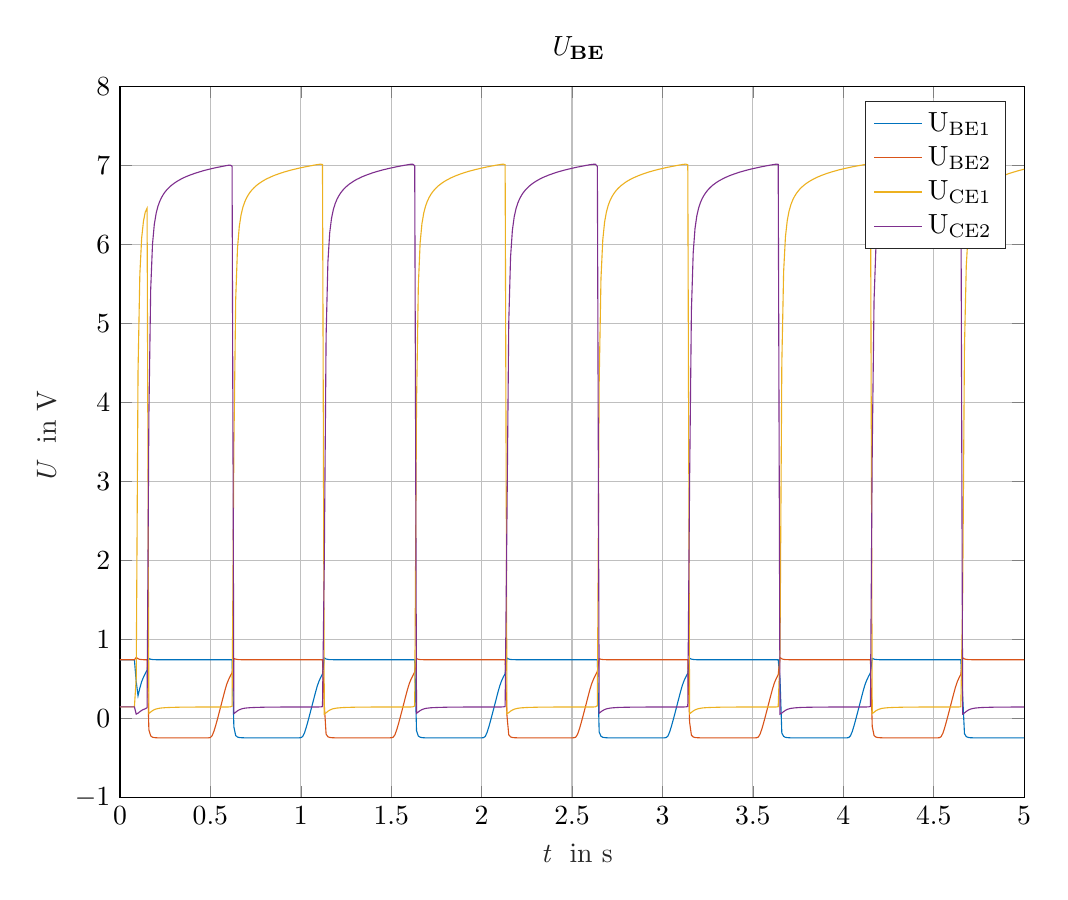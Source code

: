 % This file was created by matlab2tikz.
%
\definecolor{mycolor1}{rgb}{0.0,0.447,0.741}%
\definecolor{mycolor2}{rgb}{0.85,0.325,0.098}%
\definecolor{mycolor3}{rgb}{0.929,0.694,0.125}%
\definecolor{mycolor4}{rgb}{0.494,0.184,0.556}%
%
\begin{tikzpicture}

\begin{axis}[%
width=4.521in,
height=3.555in,
at={(0.758in,0.481in)},
scale only axis,
xmin=0,
xmax=5,
xlabel style={font=\color{white!15!black}},
xlabel={$\text{\it{} t \rm{} in s}$},
ymin=-1,
ymax=8,
ylabel style={font=\color{white!15!black}},
ylabel={$\text{\it{} U \rm{} in V}$},
axis background/.style={fill=white},
title style={font=\bfseries},
title={$\text{\it{} U}_{\text{BE}}$},
xmajorgrids,
ymajorgrids,
legend style={legend cell align=left, align=left, draw=white!15!black}
]
\addplot [color=mycolor1]
  table[row sep=crcr]{%
0	0.741\\
0.01	0.741\\
0.02	0.741\\
0.03	0.741\\
0.04	0.741\\
0.05	0.741\\
0.06	0.741\\
0.07	0.741\\
0.08	0.741\\
0.09	0.465\\
0.1	0.285\\
0.11	0.383\\
0.12	0.464\\
0.13	0.52\\
0.14	0.566\\
0.15	0.61\\
0.16	0.757\\
0.17	0.748\\
0.18	0.744\\
0.19	0.743\\
0.2	0.742\\
0.21	0.742\\
0.22	0.742\\
0.23	0.742\\
0.24	0.742\\
0.25	0.742\\
0.26	0.742\\
0.27	0.742\\
0.28	0.741\\
0.29	0.741\\
0.3	0.741\\
0.31	0.741\\
0.32	0.741\\
0.33	0.741\\
0.34	0.741\\
0.35	0.741\\
0.36	0.741\\
0.37	0.741\\
0.38	0.741\\
0.39	0.741\\
0.4	0.741\\
0.41	0.741\\
0.42	0.741\\
0.43	0.741\\
0.44	0.741\\
0.45	0.741\\
0.46	0.741\\
0.47	0.741\\
0.48	0.741\\
0.49	0.741\\
0.5	0.741\\
0.51	0.741\\
0.52	0.741\\
0.53	0.741\\
0.54	0.741\\
0.55	0.741\\
0.56	0.741\\
0.57	0.741\\
0.58	0.741\\
0.59	0.741\\
0.6	0.741\\
0.61	0.741\\
0.62	0.741\\
0.63	-0.109\\
0.64	-0.218\\
0.65	-0.237\\
0.66	-0.243\\
0.67	-0.245\\
0.68	-0.246\\
0.69	-0.247\\
0.7	-0.247\\
0.71	-0.247\\
0.72	-0.248\\
0.73	-0.248\\
0.74	-0.248\\
0.75	-0.248\\
0.76	-0.248\\
0.77	-0.248\\
0.78	-0.248\\
0.79	-0.248\\
0.8	-0.248\\
0.81	-0.248\\
0.82	-0.248\\
0.83	-0.248\\
0.84	-0.248\\
0.85	-0.248\\
0.86	-0.248\\
0.87	-0.248\\
0.88	-0.248\\
0.89	-0.248\\
0.9	-0.248\\
0.91	-0.248\\
0.92	-0.248\\
0.93	-0.248\\
0.94	-0.248\\
0.95	-0.248\\
0.96	-0.248\\
0.97	-0.247\\
0.98	-0.247\\
0.99	-0.247\\
1	-0.245\\
1.01	-0.232\\
1.02	-0.187\\
1.03	-0.116\\
1.04	-0.034\\
1.05	0.052\\
1.06	0.14\\
1.07	0.229\\
1.08	0.317\\
1.09	0.4\\
1.1	0.467\\
1.11	0.517\\
1.12	0.561\\
1.13	0.765\\
1.14	0.751\\
1.15	0.746\\
1.16	0.743\\
1.17	0.743\\
1.18	0.742\\
1.19	0.742\\
1.2	0.742\\
1.21	0.742\\
1.22	0.742\\
1.23	0.742\\
1.24	0.742\\
1.25	0.742\\
1.26	0.741\\
1.27	0.741\\
1.28	0.741\\
1.29	0.741\\
1.3	0.741\\
1.31	0.741\\
1.32	0.741\\
1.33	0.741\\
1.34	0.741\\
1.35	0.741\\
1.36	0.741\\
1.37	0.741\\
1.38	0.741\\
1.39	0.741\\
1.4	0.741\\
1.41	0.741\\
1.42	0.741\\
1.43	0.741\\
1.44	0.741\\
1.45	0.741\\
1.46	0.741\\
1.47	0.741\\
1.48	0.741\\
1.49	0.741\\
1.5	0.741\\
1.51	0.741\\
1.52	0.741\\
1.53	0.741\\
1.54	0.741\\
1.55	0.741\\
1.56	0.741\\
1.57	0.741\\
1.58	0.741\\
1.59	0.741\\
1.6	0.741\\
1.61	0.741\\
1.62	0.741\\
1.63	0.741\\
1.64	-0.156\\
1.65	-0.224\\
1.66	-0.239\\
1.67	-0.244\\
1.68	-0.246\\
1.69	-0.247\\
1.7	-0.247\\
1.71	-0.247\\
1.72	-0.248\\
1.73	-0.248\\
1.74	-0.248\\
1.75	-0.248\\
1.76	-0.248\\
1.77	-0.248\\
1.78	-0.248\\
1.79	-0.248\\
1.8	-0.248\\
1.81	-0.248\\
1.82	-0.248\\
1.83	-0.248\\
1.84	-0.248\\
1.85	-0.248\\
1.86	-0.248\\
1.87	-0.248\\
1.88	-0.248\\
1.89	-0.248\\
1.9	-0.248\\
1.91	-0.248\\
1.92	-0.248\\
1.93	-0.248\\
1.94	-0.248\\
1.95	-0.248\\
1.96	-0.248\\
1.97	-0.248\\
1.98	-0.247\\
1.99	-0.247\\
2	-0.247\\
2.01	-0.245\\
2.02	-0.229\\
2.03	-0.179\\
2.04	-0.107\\
2.05	-0.024\\
2.06	0.062\\
2.07	0.15\\
2.08	0.239\\
2.09	0.328\\
2.1	0.409\\
2.11	0.473\\
2.12	0.523\\
2.13	0.566\\
2.14	0.763\\
2.15	0.75\\
2.16	0.745\\
2.17	0.743\\
2.18	0.743\\
2.19	0.742\\
2.2	0.742\\
2.21	0.742\\
2.22	0.742\\
2.23	0.742\\
2.24	0.742\\
2.25	0.742\\
2.26	0.742\\
2.27	0.741\\
2.28	0.741\\
2.29	0.741\\
2.3	0.741\\
2.31	0.741\\
2.32	0.741\\
2.33	0.741\\
2.34	0.741\\
2.35	0.741\\
2.36	0.741\\
2.37	0.741\\
2.38	0.741\\
2.39	0.741\\
2.4	0.741\\
2.41	0.741\\
2.42	0.741\\
2.43	0.741\\
2.44	0.741\\
2.45	0.741\\
2.46	0.741\\
2.47	0.741\\
2.48	0.741\\
2.49	0.741\\
2.5	0.741\\
2.51	0.741\\
2.52	0.741\\
2.53	0.741\\
2.54	0.741\\
2.55	0.741\\
2.56	0.741\\
2.57	0.741\\
2.58	0.741\\
2.59	0.741\\
2.6	0.741\\
2.61	0.741\\
2.62	0.741\\
2.63	0.741\\
2.64	0.741\\
2.65	-0.173\\
2.66	-0.227\\
2.67	-0.24\\
2.68	-0.244\\
2.69	-0.246\\
2.7	-0.247\\
2.71	-0.247\\
2.72	-0.247\\
2.73	-0.248\\
2.74	-0.248\\
2.75	-0.248\\
2.76	-0.248\\
2.77	-0.248\\
2.78	-0.248\\
2.79	-0.248\\
2.8	-0.248\\
2.81	-0.248\\
2.82	-0.248\\
2.83	-0.248\\
2.84	-0.248\\
2.85	-0.248\\
2.86	-0.248\\
2.87	-0.248\\
2.88	-0.248\\
2.89	-0.248\\
2.9	-0.248\\
2.91	-0.248\\
2.92	-0.248\\
2.93	-0.248\\
2.94	-0.248\\
2.95	-0.248\\
2.96	-0.248\\
2.97	-0.248\\
2.98	-0.248\\
2.99	-0.247\\
3	-0.247\\
3.01	-0.247\\
3.02	-0.244\\
3.03	-0.225\\
3.04	-0.171\\
3.05	-0.097\\
3.06	-0.014\\
3.07	0.072\\
3.08	0.161\\
3.09	0.25\\
3.1	0.338\\
3.11	0.418\\
3.12	0.48\\
3.13	0.528\\
3.14	0.571\\
3.15	0.761\\
3.16	0.749\\
3.17	0.745\\
3.18	0.743\\
3.19	0.742\\
3.2	0.742\\
3.21	0.742\\
3.22	0.742\\
3.23	0.742\\
3.24	0.742\\
3.25	0.742\\
3.26	0.742\\
3.27	0.742\\
3.28	0.741\\
3.29	0.741\\
3.3	0.741\\
3.31	0.741\\
3.32	0.741\\
3.33	0.741\\
3.34	0.741\\
3.35	0.741\\
3.36	0.741\\
3.37	0.741\\
3.38	0.741\\
3.39	0.741\\
3.4	0.741\\
3.41	0.741\\
3.42	0.741\\
3.43	0.741\\
3.44	0.741\\
3.45	0.741\\
3.46	0.741\\
3.47	0.741\\
3.48	0.741\\
3.49	0.741\\
3.5	0.741\\
3.51	0.741\\
3.52	0.741\\
3.53	0.741\\
3.54	0.741\\
3.55	0.741\\
3.56	0.741\\
3.57	0.741\\
3.58	0.741\\
3.59	0.741\\
3.6	0.741\\
3.61	0.741\\
3.62	0.741\\
3.63	0.741\\
3.64	0.741\\
3.65	0.501\\
3.66	-0.186\\
3.67	-0.229\\
3.68	-0.241\\
3.69	-0.244\\
3.7	-0.246\\
3.71	-0.247\\
3.72	-0.247\\
3.73	-0.247\\
3.74	-0.248\\
3.75	-0.248\\
3.76	-0.248\\
3.77	-0.248\\
3.78	-0.248\\
3.79	-0.248\\
3.8	-0.248\\
3.81	-0.248\\
3.82	-0.248\\
3.83	-0.248\\
3.84	-0.248\\
3.85	-0.248\\
3.86	-0.248\\
3.87	-0.248\\
3.88	-0.248\\
3.89	-0.248\\
3.9	-0.248\\
3.91	-0.248\\
3.92	-0.248\\
3.93	-0.248\\
3.94	-0.248\\
3.95	-0.248\\
3.96	-0.248\\
3.97	-0.248\\
3.98	-0.248\\
3.99	-0.247\\
4	-0.247\\
4.01	-0.247\\
4.02	-0.247\\
4.03	-0.243\\
4.04	-0.22\\
4.05	-0.164\\
4.06	-0.088\\
4.07	-0.004\\
4.08	0.083\\
4.09	0.171\\
4.1	0.26\\
4.11	0.348\\
4.12	0.426\\
4.13	0.486\\
4.14	0.533\\
4.15	0.577\\
4.16	0.759\\
4.17	0.749\\
4.18	0.745\\
4.19	0.743\\
4.2	0.742\\
4.21	0.742\\
4.22	0.742\\
4.23	0.742\\
4.24	0.742\\
4.25	0.742\\
4.26	0.742\\
4.27	0.742\\
4.28	0.742\\
4.29	0.741\\
4.3	0.741\\
4.31	0.741\\
4.32	0.741\\
4.33	0.741\\
4.34	0.741\\
4.35	0.741\\
4.36	0.741\\
4.37	0.741\\
4.38	0.741\\
4.39	0.741\\
4.4	0.741\\
4.41	0.741\\
4.42	0.741\\
4.43	0.741\\
4.44	0.741\\
4.45	0.741\\
4.46	0.741\\
4.47	0.741\\
4.48	0.741\\
4.49	0.741\\
4.5	0.741\\
4.51	0.741\\
4.52	0.741\\
4.53	0.741\\
4.54	0.741\\
4.55	0.741\\
4.56	0.741\\
4.57	0.741\\
4.58	0.741\\
4.59	0.741\\
4.6	0.741\\
4.61	0.741\\
4.62	0.741\\
4.63	0.741\\
4.64	0.741\\
4.65	0.741\\
4.66	0.285\\
4.67	-0.195\\
4.68	-0.232\\
4.69	-0.241\\
4.7	-0.245\\
4.71	-0.246\\
4.72	-0.247\\
4.73	-0.247\\
4.74	-0.247\\
4.75	-0.248\\
4.76	-0.248\\
4.77	-0.248\\
4.78	-0.248\\
4.79	-0.248\\
4.8	-0.248\\
4.81	-0.248\\
4.82	-0.248\\
4.83	-0.248\\
4.84	-0.248\\
4.85	-0.248\\
4.86	-0.248\\
4.87	-0.248\\
4.88	-0.248\\
4.89	-0.248\\
4.9	-0.248\\
4.91	-0.248\\
4.92	-0.248\\
4.93	-0.248\\
4.94	-0.248\\
4.95	-0.248\\
4.96	-0.248\\
4.97	-0.248\\
4.98	-0.248\\
4.99	-0.248\\
5	-0.248\\
};
\addlegendentry{$\text{U}_{\text{BE1}}$}

\addplot [color=mycolor2]
  table[row sep=crcr]{%
0	0.741\\
0.01	0.741\\
0.02	0.741\\
0.03	0.741\\
0.04	0.741\\
0.05	0.741\\
0.06	0.741\\
0.07	0.741\\
0.08	0.741\\
0.09	0.771\\
0.1	0.754\\
0.11	0.746\\
0.12	0.744\\
0.13	0.742\\
0.14	0.742\\
0.15	0.741\\
0.16	-0.146\\
0.17	-0.222\\
0.18	-0.239\\
0.19	-0.244\\
0.2	-0.246\\
0.21	-0.247\\
0.22	-0.247\\
0.23	-0.247\\
0.24	-0.247\\
0.25	-0.248\\
0.26	-0.248\\
0.27	-0.248\\
0.28	-0.248\\
0.29	-0.248\\
0.3	-0.248\\
0.31	-0.248\\
0.32	-0.248\\
0.33	-0.248\\
0.34	-0.248\\
0.35	-0.248\\
0.36	-0.248\\
0.37	-0.248\\
0.38	-0.248\\
0.39	-0.248\\
0.4	-0.248\\
0.41	-0.248\\
0.42	-0.248\\
0.43	-0.248\\
0.44	-0.248\\
0.45	-0.248\\
0.46	-0.247\\
0.47	-0.247\\
0.48	-0.247\\
0.49	-0.247\\
0.5	-0.243\\
0.51	-0.219\\
0.52	-0.162\\
0.53	-0.086\\
0.54	-0.003\\
0.55	0.085\\
0.56	0.173\\
0.57	0.262\\
0.58	0.349\\
0.59	0.428\\
0.6	0.487\\
0.61	0.534\\
0.62	0.578\\
0.63	0.759\\
0.64	0.749\\
0.65	0.745\\
0.66	0.743\\
0.67	0.742\\
0.68	0.742\\
0.69	0.742\\
0.7	0.742\\
0.71	0.742\\
0.72	0.742\\
0.73	0.742\\
0.74	0.742\\
0.75	0.741\\
0.76	0.741\\
0.77	0.741\\
0.78	0.741\\
0.79	0.741\\
0.8	0.741\\
0.81	0.741\\
0.82	0.741\\
0.83	0.741\\
0.84	0.741\\
0.85	0.741\\
0.86	0.741\\
0.87	0.741\\
0.88	0.741\\
0.89	0.741\\
0.9	0.741\\
0.91	0.741\\
0.92	0.741\\
0.93	0.741\\
0.94	0.741\\
0.95	0.741\\
0.96	0.741\\
0.97	0.741\\
0.98	0.741\\
0.99	0.741\\
1	0.741\\
1.01	0.741\\
1.02	0.741\\
1.03	0.741\\
1.04	0.741\\
1.05	0.741\\
1.06	0.741\\
1.07	0.741\\
1.08	0.741\\
1.09	0.741\\
1.1	0.741\\
1.11	0.741\\
1.12	0.741\\
1.13	0.17\\
1.14	-0.201\\
1.15	-0.233\\
1.16	-0.242\\
1.17	-0.245\\
1.18	-0.246\\
1.19	-0.247\\
1.2	-0.247\\
1.21	-0.247\\
1.22	-0.248\\
1.23	-0.248\\
1.24	-0.248\\
1.25	-0.248\\
1.26	-0.248\\
1.27	-0.248\\
1.28	-0.248\\
1.29	-0.248\\
1.3	-0.248\\
1.31	-0.248\\
1.32	-0.248\\
1.33	-0.248\\
1.34	-0.248\\
1.35	-0.248\\
1.36	-0.248\\
1.37	-0.248\\
1.38	-0.248\\
1.39	-0.248\\
1.4	-0.248\\
1.41	-0.248\\
1.42	-0.248\\
1.43	-0.248\\
1.44	-0.248\\
1.45	-0.248\\
1.46	-0.248\\
1.47	-0.248\\
1.48	-0.247\\
1.49	-0.247\\
1.5	-0.246\\
1.51	-0.241\\
1.52	-0.211\\
1.53	-0.149\\
1.54	-0.071\\
1.55	0.013\\
1.56	0.101\\
1.57	0.19\\
1.58	0.279\\
1.59	0.365\\
1.6	0.44\\
1.61	0.497\\
1.62	0.542\\
1.63	0.586\\
1.64	0.756\\
1.65	0.747\\
1.66	0.744\\
1.67	0.743\\
1.68	0.742\\
1.69	0.742\\
1.7	0.742\\
1.71	0.742\\
1.72	0.742\\
1.73	0.742\\
1.74	0.742\\
1.75	0.742\\
1.76	0.741\\
1.77	0.741\\
1.78	0.741\\
1.79	0.741\\
1.8	0.741\\
1.81	0.741\\
1.82	0.741\\
1.83	0.741\\
1.84	0.741\\
1.85	0.741\\
1.86	0.741\\
1.87	0.741\\
1.88	0.741\\
1.89	0.741\\
1.9	0.741\\
1.91	0.741\\
1.92	0.741\\
1.93	0.741\\
1.94	0.741\\
1.95	0.741\\
1.96	0.741\\
1.97	0.741\\
1.98	0.741\\
1.99	0.741\\
2	0.741\\
2.01	0.741\\
2.02	0.741\\
2.03	0.741\\
2.04	0.741\\
2.05	0.741\\
2.06	0.741\\
2.07	0.741\\
2.08	0.741\\
2.09	0.741\\
2.1	0.741\\
2.11	0.741\\
2.12	0.741\\
2.13	0.741\\
2.14	0.039\\
2.15	-0.208\\
2.16	-0.235\\
2.17	-0.242\\
2.18	-0.245\\
2.19	-0.246\\
2.2	-0.247\\
2.21	-0.247\\
2.22	-0.247\\
2.23	-0.248\\
2.24	-0.248\\
2.25	-0.248\\
2.26	-0.248\\
2.27	-0.248\\
2.28	-0.248\\
2.29	-0.248\\
2.3	-0.248\\
2.31	-0.248\\
2.32	-0.248\\
2.33	-0.248\\
2.34	-0.248\\
2.35	-0.248\\
2.36	-0.248\\
2.37	-0.248\\
2.38	-0.248\\
2.39	-0.248\\
2.4	-0.248\\
2.41	-0.248\\
2.42	-0.248\\
2.43	-0.248\\
2.44	-0.248\\
2.45	-0.248\\
2.46	-0.248\\
2.47	-0.248\\
2.48	-0.247\\
2.49	-0.247\\
2.5	-0.247\\
2.51	-0.246\\
2.52	-0.239\\
2.53	-0.205\\
2.54	-0.14\\
2.55	-0.061\\
2.56	0.024\\
2.57	0.111\\
2.58	0.2\\
2.59	0.289\\
2.6	0.375\\
2.61	0.447\\
2.62	0.502\\
2.63	0.547\\
2.64	0.593\\
2.65	0.755\\
2.66	0.747\\
2.67	0.744\\
2.68	0.743\\
2.69	0.742\\
2.7	0.742\\
2.71	0.742\\
2.72	0.742\\
2.73	0.742\\
2.74	0.742\\
2.75	0.742\\
2.76	0.742\\
2.77	0.741\\
2.78	0.741\\
2.79	0.741\\
2.8	0.741\\
2.81	0.741\\
2.82	0.741\\
2.83	0.741\\
2.84	0.741\\
2.85	0.741\\
2.86	0.741\\
2.87	0.741\\
2.88	0.741\\
2.89	0.741\\
2.9	0.741\\
2.91	0.741\\
2.92	0.741\\
2.93	0.741\\
2.94	0.741\\
2.95	0.741\\
2.96	0.741\\
2.97	0.741\\
2.98	0.741\\
2.99	0.741\\
3	0.741\\
3.01	0.741\\
3.02	0.741\\
3.03	0.741\\
3.04	0.741\\
3.05	0.741\\
3.06	0.741\\
3.07	0.741\\
3.08	0.741\\
3.09	0.741\\
3.1	0.741\\
3.11	0.741\\
3.12	0.741\\
3.13	0.741\\
3.14	0.741\\
3.15	-0.048\\
3.16	-0.213\\
3.17	-0.236\\
3.18	-0.243\\
3.19	-0.245\\
3.2	-0.246\\
3.21	-0.247\\
3.22	-0.247\\
3.23	-0.247\\
3.24	-0.248\\
3.25	-0.248\\
3.26	-0.248\\
3.27	-0.248\\
3.28	-0.248\\
3.29	-0.248\\
3.3	-0.248\\
3.31	-0.248\\
3.32	-0.248\\
3.33	-0.248\\
3.34	-0.248\\
3.35	-0.248\\
3.36	-0.248\\
3.37	-0.248\\
3.38	-0.248\\
3.39	-0.248\\
3.4	-0.248\\
3.41	-0.248\\
3.42	-0.248\\
3.43	-0.248\\
3.44	-0.248\\
3.45	-0.248\\
3.46	-0.248\\
3.47	-0.248\\
3.48	-0.248\\
3.49	-0.248\\
3.5	-0.247\\
3.51	-0.247\\
3.52	-0.246\\
3.53	-0.237\\
3.54	-0.199\\
3.55	-0.132\\
3.56	-0.052\\
3.57	0.034\\
3.58	0.122\\
3.59	0.211\\
3.6	0.299\\
3.61	0.384\\
3.62	0.455\\
3.63	0.508\\
3.64	0.552\\
3.65	0.77\\
3.66	0.753\\
3.67	0.746\\
3.68	0.744\\
3.69	0.743\\
3.7	0.742\\
3.71	0.742\\
3.72	0.742\\
3.73	0.742\\
3.74	0.742\\
3.75	0.742\\
3.76	0.742\\
3.77	0.742\\
3.78	0.741\\
3.79	0.741\\
3.8	0.741\\
3.81	0.741\\
3.82	0.741\\
3.83	0.741\\
3.84	0.741\\
3.85	0.741\\
3.86	0.741\\
3.87	0.741\\
3.88	0.741\\
3.89	0.741\\
3.9	0.741\\
3.91	0.741\\
3.92	0.741\\
3.93	0.741\\
3.94	0.741\\
3.95	0.741\\
3.96	0.741\\
3.97	0.741\\
3.98	0.741\\
3.99	0.741\\
4	0.741\\
4.01	0.741\\
4.02	0.741\\
4.03	0.741\\
4.04	0.741\\
4.05	0.741\\
4.06	0.741\\
4.07	0.741\\
4.08	0.741\\
4.09	0.741\\
4.1	0.741\\
4.11	0.741\\
4.12	0.741\\
4.13	0.741\\
4.14	0.741\\
4.15	0.741\\
4.16	-0.103\\
4.17	-0.218\\
4.18	-0.237\\
4.19	-0.243\\
4.2	-0.245\\
4.21	-0.246\\
4.22	-0.247\\
4.23	-0.247\\
4.24	-0.248\\
4.25	-0.248\\
4.26	-0.248\\
4.27	-0.248\\
4.28	-0.248\\
4.29	-0.248\\
4.3	-0.248\\
4.31	-0.248\\
4.32	-0.248\\
4.33	-0.248\\
4.34	-0.248\\
4.35	-0.248\\
4.36	-0.248\\
4.37	-0.248\\
4.38	-0.248\\
4.39	-0.248\\
4.4	-0.248\\
4.41	-0.248\\
4.42	-0.248\\
4.43	-0.248\\
4.44	-0.248\\
4.45	-0.248\\
4.46	-0.248\\
4.47	-0.248\\
4.48	-0.248\\
4.49	-0.248\\
4.5	-0.247\\
4.51	-0.247\\
4.52	-0.247\\
4.53	-0.246\\
4.54	-0.234\\
4.55	-0.192\\
4.56	-0.123\\
4.57	-0.042\\
4.58	0.044\\
4.59	0.132\\
4.6	0.221\\
4.61	0.309\\
4.62	0.393\\
4.63	0.462\\
4.64	0.513\\
4.65	0.557\\
4.66	0.767\\
4.67	0.752\\
4.68	0.746\\
4.69	0.744\\
4.7	0.743\\
4.71	0.742\\
4.72	0.742\\
4.73	0.742\\
4.74	0.742\\
4.75	0.742\\
4.76	0.742\\
4.77	0.742\\
4.78	0.742\\
4.79	0.741\\
4.8	0.741\\
4.81	0.741\\
4.82	0.741\\
4.83	0.741\\
4.84	0.741\\
4.85	0.741\\
4.86	0.741\\
4.87	0.741\\
4.88	0.741\\
4.89	0.741\\
4.9	0.741\\
4.91	0.741\\
4.92	0.741\\
4.93	0.741\\
4.94	0.741\\
4.95	0.741\\
4.96	0.741\\
4.97	0.741\\
4.98	0.741\\
4.99	0.741\\
5	0.741\\
};
\addlegendentry{$\text{U}_{\text{BE2}}$}

\addplot [color=mycolor3]
  table[row sep=crcr]{%
0	0.145\\
0.01	0.145\\
0.02	0.145\\
0.03	0.145\\
0.04	0.145\\
0.05	0.145\\
0.06	0.145\\
0.07	0.145\\
0.08	0.145\\
0.09	0.507\\
0.1	4.391\\
0.11	5.618\\
0.12	6.078\\
0.13	6.292\\
0.14	6.409\\
0.15	6.456\\
0.16	0.062\\
0.17	0.08\\
0.18	0.097\\
0.19	0.11\\
0.2	0.118\\
0.21	0.124\\
0.22	0.128\\
0.23	0.131\\
0.24	0.133\\
0.25	0.135\\
0.26	0.136\\
0.27	0.137\\
0.28	0.138\\
0.29	0.139\\
0.3	0.139\\
0.31	0.14\\
0.32	0.14\\
0.33	0.141\\
0.34	0.141\\
0.35	0.141\\
0.36	0.142\\
0.37	0.142\\
0.38	0.142\\
0.39	0.142\\
0.4	0.142\\
0.41	0.142\\
0.42	0.143\\
0.43	0.143\\
0.44	0.143\\
0.45	0.143\\
0.46	0.143\\
0.47	0.143\\
0.48	0.143\\
0.49	0.143\\
0.5	0.143\\
0.51	0.143\\
0.52	0.143\\
0.53	0.143\\
0.54	0.143\\
0.55	0.144\\
0.56	0.144\\
0.57	0.144\\
0.58	0.144\\
0.59	0.144\\
0.6	0.144\\
0.61	0.145\\
0.62	0.152\\
0.63	3.434\\
0.64	5.3\\
0.65	5.95\\
0.66	6.228\\
0.67	6.376\\
0.68	6.47\\
0.69	6.537\\
0.7	6.587\\
0.71	6.627\\
0.72	6.661\\
0.73	6.689\\
0.74	6.713\\
0.75	6.735\\
0.76	6.754\\
0.77	6.771\\
0.78	6.787\\
0.79	6.801\\
0.8	6.815\\
0.81	6.827\\
0.82	6.838\\
0.83	6.849\\
0.84	6.859\\
0.85	6.869\\
0.86	6.878\\
0.87	6.886\\
0.88	6.894\\
0.89	6.902\\
0.9	6.909\\
0.91	6.917\\
0.92	6.923\\
0.93	6.93\\
0.94	6.936\\
0.95	6.942\\
0.96	6.948\\
0.97	6.953\\
0.98	6.959\\
0.99	6.964\\
1	6.969\\
1.01	6.974\\
1.02	6.979\\
1.03	6.983\\
1.04	6.988\\
1.05	6.992\\
1.06	6.996\\
1.07	7.001\\
1.08	7.005\\
1.09	7.009\\
1.1	7.012\\
1.11	7.015\\
1.12	7.01\\
1.13	0.055\\
1.14	0.07\\
1.15	0.089\\
1.16	0.104\\
1.17	0.114\\
1.18	0.122\\
1.19	0.126\\
1.2	0.13\\
1.21	0.132\\
1.22	0.134\\
1.23	0.136\\
1.24	0.137\\
1.25	0.138\\
1.26	0.139\\
1.27	0.139\\
1.28	0.14\\
1.29	0.14\\
1.3	0.141\\
1.31	0.141\\
1.32	0.141\\
1.33	0.141\\
1.34	0.142\\
1.35	0.142\\
1.36	0.142\\
1.37	0.142\\
1.38	0.142\\
1.39	0.143\\
1.4	0.143\\
1.41	0.143\\
1.42	0.143\\
1.43	0.143\\
1.44	0.143\\
1.45	0.143\\
1.46	0.143\\
1.47	0.143\\
1.48	0.143\\
1.49	0.143\\
1.5	0.143\\
1.51	0.143\\
1.52	0.144\\
1.53	0.144\\
1.54	0.144\\
1.55	0.144\\
1.56	0.144\\
1.57	0.144\\
1.58	0.144\\
1.59	0.144\\
1.6	0.144\\
1.61	0.144\\
1.62	0.146\\
1.63	0.156\\
1.64	3.973\\
1.65	5.479\\
1.66	6.02\\
1.67	6.262\\
1.68	6.397\\
1.69	6.484\\
1.7	6.547\\
1.71	6.595\\
1.72	6.634\\
1.73	6.666\\
1.74	6.694\\
1.75	6.718\\
1.76	6.739\\
1.77	6.757\\
1.78	6.774\\
1.79	6.79\\
1.8	6.804\\
1.81	6.817\\
1.82	6.829\\
1.83	6.841\\
1.84	6.851\\
1.85	6.861\\
1.86	6.871\\
1.87	6.879\\
1.88	6.888\\
1.89	6.896\\
1.9	6.904\\
1.91	6.911\\
1.92	6.918\\
1.93	6.925\\
1.94	6.931\\
1.95	6.937\\
1.96	6.943\\
1.97	6.949\\
1.98	6.954\\
1.99	6.96\\
2	6.965\\
2.01	6.97\\
2.02	6.975\\
2.03	6.98\\
2.04	6.984\\
2.05	6.989\\
2.06	6.993\\
2.07	6.997\\
2.08	7.002\\
2.09	7.005\\
2.1	7.009\\
2.11	7.013\\
2.12	7.015\\
2.13	7.008\\
2.14	0.057\\
2.15	0.072\\
2.16	0.091\\
2.17	0.105\\
2.18	0.115\\
2.19	0.122\\
2.2	0.127\\
2.21	0.13\\
2.22	0.133\\
2.23	0.134\\
2.24	0.136\\
2.25	0.137\\
2.26	0.138\\
2.27	0.139\\
2.28	0.139\\
2.29	0.14\\
2.3	0.14\\
2.31	0.141\\
2.32	0.141\\
2.33	0.141\\
2.34	0.141\\
2.35	0.142\\
2.36	0.142\\
2.37	0.142\\
2.38	0.142\\
2.39	0.142\\
2.4	0.143\\
2.41	0.143\\
2.42	0.143\\
2.43	0.143\\
2.44	0.143\\
2.45	0.143\\
2.46	0.143\\
2.47	0.143\\
2.48	0.143\\
2.49	0.143\\
2.5	0.143\\
2.51	0.143\\
2.52	0.143\\
2.53	0.144\\
2.54	0.144\\
2.55	0.144\\
2.56	0.144\\
2.57	0.144\\
2.58	0.144\\
2.59	0.144\\
2.6	0.144\\
2.61	0.144\\
2.62	0.144\\
2.63	0.146\\
2.64	0.16\\
2.65	4.248\\
2.66	5.57\\
2.67	6.057\\
2.68	6.282\\
2.69	6.409\\
2.7	6.493\\
2.71	6.554\\
2.72	6.6\\
2.73	6.638\\
2.74	6.67\\
2.75	6.697\\
2.76	6.72\\
2.77	6.741\\
2.78	6.759\\
2.79	6.776\\
2.8	6.792\\
2.81	6.806\\
2.82	6.819\\
2.83	6.831\\
2.84	6.842\\
2.85	6.852\\
2.86	6.862\\
2.87	6.872\\
2.88	6.88\\
2.89	6.889\\
2.9	6.897\\
2.91	6.904\\
2.92	6.912\\
2.93	6.919\\
2.94	6.925\\
2.95	6.932\\
2.96	6.938\\
2.97	6.944\\
2.98	6.95\\
2.99	6.955\\
3	6.96\\
3.01	6.966\\
3.02	6.971\\
3.03	6.976\\
3.04	6.98\\
3.05	6.985\\
3.06	6.989\\
3.07	6.994\\
3.08	6.998\\
3.09	7.002\\
3.1	7.006\\
3.11	7.01\\
3.12	7.013\\
3.13	7.015\\
3.14	7.006\\
3.15	0.058\\
3.16	0.075\\
3.17	0.093\\
3.18	0.107\\
3.19	0.116\\
3.2	0.123\\
3.21	0.127\\
3.22	0.131\\
3.23	0.133\\
3.24	0.135\\
3.25	0.136\\
3.26	0.137\\
3.27	0.138\\
3.28	0.139\\
3.29	0.139\\
3.3	0.14\\
3.31	0.14\\
3.32	0.141\\
3.33	0.141\\
3.34	0.141\\
3.35	0.141\\
3.36	0.142\\
3.37	0.142\\
3.38	0.142\\
3.39	0.142\\
3.4	0.142\\
3.41	0.143\\
3.42	0.143\\
3.43	0.143\\
3.44	0.143\\
3.45	0.143\\
3.46	0.143\\
3.47	0.143\\
3.48	0.143\\
3.49	0.143\\
3.5	0.143\\
3.51	0.143\\
3.52	0.143\\
3.53	0.143\\
3.54	0.144\\
3.55	0.144\\
3.56	0.144\\
3.57	0.144\\
3.58	0.144\\
3.59	0.144\\
3.6	0.144\\
3.61	0.144\\
3.62	0.144\\
3.63	0.144\\
3.64	0.147\\
3.65	0.839\\
3.66	4.488\\
3.67	5.654\\
3.68	6.093\\
3.69	6.3\\
3.7	6.421\\
3.71	6.501\\
3.72	6.56\\
3.73	6.605\\
3.74	6.642\\
3.75	6.673\\
3.76	6.7\\
3.77	6.723\\
3.78	6.743\\
3.79	6.762\\
3.8	6.778\\
3.81	6.793\\
3.82	6.807\\
3.83	6.82\\
3.84	6.832\\
3.85	6.843\\
3.86	6.854\\
3.87	6.863\\
3.88	6.873\\
3.89	6.881\\
3.9	6.89\\
3.91	6.898\\
3.92	6.905\\
3.93	6.913\\
3.94	6.919\\
3.95	6.926\\
3.96	6.932\\
3.97	6.939\\
3.98	6.945\\
3.99	6.95\\
4	6.956\\
4.01	6.961\\
4.02	6.966\\
4.03	6.971\\
4.04	6.976\\
4.05	6.981\\
4.06	6.985\\
4.07	6.99\\
4.08	6.994\\
4.09	6.998\\
4.1	7.002\\
4.11	7.006\\
4.12	7.01\\
4.13	7.014\\
4.14	7.014\\
4.15	7.002\\
4.16	0.06\\
4.17	0.077\\
4.18	0.095\\
4.19	0.108\\
4.2	0.117\\
4.21	0.124\\
4.22	0.128\\
4.23	0.131\\
4.24	0.133\\
4.25	0.135\\
4.26	0.136\\
4.27	0.137\\
4.28	0.138\\
4.29	0.139\\
4.3	0.139\\
4.31	0.14\\
4.32	0.14\\
4.33	0.141\\
4.34	0.141\\
4.35	0.141\\
4.36	0.142\\
4.37	0.142\\
4.38	0.142\\
4.39	0.142\\
4.4	0.142\\
4.41	0.142\\
4.42	0.143\\
4.43	0.143\\
4.44	0.143\\
4.45	0.143\\
4.46	0.143\\
4.47	0.143\\
4.48	0.143\\
4.49	0.143\\
4.5	0.143\\
4.51	0.143\\
4.52	0.143\\
4.53	0.143\\
4.54	0.143\\
4.55	0.144\\
4.56	0.144\\
4.57	0.144\\
4.58	0.144\\
4.59	0.144\\
4.6	0.144\\
4.61	0.144\\
4.62	0.144\\
4.63	0.144\\
4.64	0.144\\
4.65	0.147\\
4.66	1.525\\
4.67	4.699\\
4.68	5.727\\
4.69	6.125\\
4.7	6.318\\
4.71	6.432\\
4.72	6.509\\
4.73	6.566\\
4.74	6.61\\
4.75	6.646\\
4.76	6.676\\
4.77	6.702\\
4.78	6.725\\
4.79	6.745\\
4.8	6.763\\
4.81	6.78\\
4.82	6.795\\
4.83	6.809\\
4.84	6.821\\
4.85	6.833\\
4.86	6.844\\
4.87	6.855\\
4.88	6.864\\
4.89	6.874\\
4.9	6.882\\
4.91	6.891\\
4.92	6.899\\
4.93	6.906\\
4.94	6.913\\
4.95	6.92\\
4.96	6.927\\
4.97	6.933\\
4.98	6.939\\
4.99	6.945\\
5	6.951\\
};
\addlegendentry{$\text{U}_{\text{CE1}}$}

\addplot [color=mycolor4]
  table[row sep=crcr]{%
0	0.145\\
0.01	0.145\\
0.02	0.145\\
0.03	0.145\\
0.04	0.145\\
0.05	0.145\\
0.06	0.145\\
0.07	0.145\\
0.08	0.145\\
0.09	0.053\\
0.1	0.065\\
0.11	0.084\\
0.12	0.1\\
0.13	0.112\\
0.14	0.121\\
0.15	0.135\\
0.16	3.828\\
0.17	5.429\\
0.18	6.001\\
0.19	6.253\\
0.2	6.391\\
0.21	6.481\\
0.22	6.544\\
0.23	6.593\\
0.24	6.632\\
0.25	6.665\\
0.26	6.692\\
0.27	6.716\\
0.28	6.737\\
0.29	6.756\\
0.3	6.773\\
0.31	6.789\\
0.32	6.803\\
0.33	6.816\\
0.34	6.829\\
0.35	6.84\\
0.36	6.851\\
0.37	6.861\\
0.38	6.87\\
0.39	6.879\\
0.4	6.887\\
0.41	6.895\\
0.42	6.903\\
0.43	6.91\\
0.44	6.917\\
0.45	6.924\\
0.46	6.931\\
0.47	6.937\\
0.48	6.943\\
0.49	6.949\\
0.5	6.954\\
0.51	6.96\\
0.52	6.965\\
0.53	6.97\\
0.54	6.975\\
0.55	6.979\\
0.56	6.984\\
0.57	6.988\\
0.58	6.993\\
0.59	6.997\\
0.6	7.001\\
0.61	7.002\\
0.62	6.989\\
0.63	0.06\\
0.64	0.077\\
0.65	0.095\\
0.66	0.108\\
0.67	0.117\\
0.68	0.124\\
0.69	0.128\\
0.7	0.131\\
0.71	0.133\\
0.72	0.135\\
0.73	0.136\\
0.74	0.137\\
0.75	0.138\\
0.76	0.139\\
0.77	0.139\\
0.78	0.14\\
0.79	0.14\\
0.8	0.141\\
0.81	0.141\\
0.82	0.141\\
0.83	0.142\\
0.84	0.142\\
0.85	0.142\\
0.86	0.142\\
0.87	0.142\\
0.88	0.142\\
0.89	0.143\\
0.9	0.143\\
0.91	0.143\\
0.92	0.143\\
0.93	0.143\\
0.94	0.143\\
0.95	0.143\\
0.96	0.143\\
0.97	0.143\\
0.98	0.143\\
0.99	0.143\\
1	0.143\\
1.01	0.143\\
1.02	0.144\\
1.03	0.144\\
1.04	0.144\\
1.05	0.144\\
1.06	0.144\\
1.07	0.144\\
1.08	0.144\\
1.09	0.144\\
1.1	0.144\\
1.11	0.145\\
1.12	0.148\\
1.13	1.981\\
1.14	4.838\\
1.15	5.779\\
1.16	6.147\\
1.17	6.33\\
1.18	6.44\\
1.19	6.514\\
1.2	6.57\\
1.21	6.613\\
1.22	6.649\\
1.23	6.679\\
1.24	6.705\\
1.25	6.727\\
1.26	6.747\\
1.27	6.765\\
1.28	6.781\\
1.29	6.796\\
1.3	6.81\\
1.31	6.823\\
1.32	6.834\\
1.33	6.845\\
1.34	6.856\\
1.35	6.865\\
1.36	6.874\\
1.37	6.883\\
1.38	6.891\\
1.39	6.899\\
1.4	6.907\\
1.41	6.914\\
1.42	6.921\\
1.43	6.927\\
1.44	6.934\\
1.45	6.94\\
1.46	6.946\\
1.47	6.951\\
1.48	6.957\\
1.49	6.962\\
1.5	6.967\\
1.51	6.972\\
1.52	6.977\\
1.53	6.982\\
1.54	6.986\\
1.55	6.991\\
1.56	6.995\\
1.57	6.999\\
1.58	7.003\\
1.59	7.007\\
1.6	7.011\\
1.61	7.014\\
1.62	7.014\\
1.63	6.994\\
1.64	0.063\\
1.65	0.081\\
1.66	0.098\\
1.67	0.11\\
1.68	0.119\\
1.69	0.125\\
1.7	0.129\\
1.71	0.131\\
1.72	0.134\\
1.73	0.135\\
1.74	0.136\\
1.75	0.137\\
1.76	0.138\\
1.77	0.139\\
1.78	0.139\\
1.79	0.14\\
1.8	0.14\\
1.81	0.141\\
1.82	0.141\\
1.83	0.141\\
1.84	0.142\\
1.85	0.142\\
1.86	0.142\\
1.87	0.142\\
1.88	0.142\\
1.89	0.142\\
1.9	0.143\\
1.91	0.143\\
1.92	0.143\\
1.93	0.143\\
1.94	0.143\\
1.95	0.143\\
1.96	0.143\\
1.97	0.143\\
1.98	0.143\\
1.99	0.143\\
2	0.143\\
2.01	0.143\\
2.02	0.143\\
2.03	0.144\\
2.04	0.144\\
2.05	0.144\\
2.06	0.144\\
2.07	0.144\\
2.08	0.144\\
2.09	0.144\\
2.1	0.144\\
2.11	0.144\\
2.12	0.145\\
2.13	0.149\\
2.14	2.52\\
2.15	5.008\\
2.16	5.838\\
2.17	6.175\\
2.18	6.346\\
2.19	6.45\\
2.2	6.522\\
2.21	6.576\\
2.22	6.618\\
2.23	6.653\\
2.24	6.682\\
2.25	6.707\\
2.26	6.73\\
2.27	6.749\\
2.28	6.767\\
2.29	6.783\\
2.3	6.798\\
2.31	6.811\\
2.32	6.824\\
2.33	6.836\\
2.34	6.847\\
2.35	6.857\\
2.36	6.866\\
2.37	6.876\\
2.38	6.884\\
2.39	6.892\\
2.4	6.9\\
2.41	6.908\\
2.42	6.915\\
2.43	6.922\\
2.44	6.928\\
2.45	6.934\\
2.46	6.941\\
2.47	6.946\\
2.48	6.952\\
2.49	6.957\\
2.5	6.963\\
2.51	6.968\\
2.52	6.973\\
2.53	6.978\\
2.54	6.982\\
2.55	6.987\\
2.56	6.991\\
2.57	6.996\\
2.58	7\\
2.59	7.004\\
2.6	7.008\\
2.61	7.011\\
2.62	7.014\\
2.63	7.013\\
2.64	6.986\\
2.65	0.065\\
2.66	0.083\\
2.67	0.099\\
2.68	0.111\\
2.69	0.12\\
2.7	0.125\\
2.71	0.129\\
2.72	0.132\\
2.73	0.134\\
2.74	0.135\\
2.75	0.137\\
2.76	0.138\\
2.77	0.138\\
2.78	0.139\\
2.79	0.14\\
2.8	0.14\\
2.81	0.14\\
2.82	0.141\\
2.83	0.141\\
2.84	0.141\\
2.85	0.142\\
2.86	0.142\\
2.87	0.142\\
2.88	0.142\\
2.89	0.142\\
2.9	0.142\\
2.91	0.143\\
2.92	0.143\\
2.93	0.143\\
2.94	0.143\\
2.95	0.143\\
2.96	0.143\\
2.97	0.143\\
2.98	0.143\\
2.99	0.143\\
3	0.143\\
3.01	0.143\\
3.02	0.143\\
3.03	0.143\\
3.04	0.144\\
3.05	0.144\\
3.06	0.144\\
3.07	0.144\\
3.08	0.144\\
3.09	0.144\\
3.1	0.144\\
3.11	0.144\\
3.12	0.144\\
3.13	0.145\\
3.14	0.15\\
3.15	2.983\\
3.16	5.156\\
3.17	5.894\\
3.18	6.201\\
3.19	6.361\\
3.2	6.46\\
3.21	6.529\\
3.22	6.581\\
3.23	6.622\\
3.24	6.656\\
3.25	6.685\\
3.26	6.71\\
3.27	6.732\\
3.28	6.752\\
3.29	6.769\\
3.3	6.785\\
3.31	6.8\\
3.32	6.813\\
3.33	6.825\\
3.34	6.837\\
3.35	6.848\\
3.36	6.858\\
3.37	6.868\\
3.38	6.877\\
3.39	6.885\\
3.4	6.893\\
3.41	6.901\\
3.42	6.909\\
3.43	6.916\\
3.44	6.922\\
3.45	6.929\\
3.46	6.935\\
3.47	6.941\\
3.48	6.947\\
3.49	6.953\\
3.5	6.958\\
3.51	6.963\\
3.52	6.968\\
3.53	6.973\\
3.54	6.978\\
3.55	6.983\\
3.56	6.987\\
3.57	6.992\\
3.58	6.996\\
3.59	7\\
3.6	7.004\\
3.61	7.008\\
3.62	7.012\\
3.63	7.015\\
3.64	7.012\\
3.65	0.053\\
3.66	0.067\\
3.67	0.085\\
3.68	0.101\\
3.69	0.113\\
3.7	0.12\\
3.71	0.126\\
3.72	0.129\\
3.73	0.132\\
3.74	0.134\\
3.75	0.135\\
3.76	0.137\\
3.77	0.138\\
3.78	0.138\\
3.79	0.139\\
3.8	0.14\\
3.81	0.14\\
3.82	0.14\\
3.83	0.141\\
3.84	0.141\\
3.85	0.141\\
3.86	0.142\\
3.87	0.142\\
3.88	0.142\\
3.89	0.142\\
3.9	0.142\\
3.91	0.142\\
3.92	0.143\\
3.93	0.143\\
3.94	0.143\\
3.95	0.143\\
3.96	0.143\\
3.97	0.143\\
3.98	0.143\\
3.99	0.143\\
4	0.143\\
4.01	0.143\\
4.02	0.143\\
4.03	0.143\\
4.04	0.144\\
4.05	0.144\\
4.06	0.144\\
4.07	0.144\\
4.08	0.144\\
4.09	0.144\\
4.1	0.144\\
4.11	0.144\\
4.12	0.144\\
4.13	0.144\\
4.14	0.145\\
4.15	0.151\\
4.16	3.385\\
4.17	5.287\\
4.18	5.943\\
4.19	6.224\\
4.2	6.375\\
4.21	6.469\\
4.22	6.536\\
4.23	6.586\\
4.24	6.627\\
4.25	6.66\\
4.26	6.688\\
4.27	6.713\\
4.28	6.734\\
4.29	6.754\\
4.3	6.771\\
4.31	6.787\\
4.32	6.801\\
4.33	6.814\\
4.34	6.827\\
4.35	6.838\\
4.36	6.849\\
4.37	6.859\\
4.38	6.869\\
4.39	6.878\\
4.4	6.886\\
4.41	6.894\\
4.42	6.902\\
4.43	6.909\\
4.44	6.916\\
4.45	6.923\\
4.46	6.93\\
4.47	6.936\\
4.48	6.942\\
4.49	6.948\\
4.5	6.953\\
4.51	6.959\\
4.52	6.964\\
4.53	6.969\\
4.54	6.974\\
4.55	6.979\\
4.56	6.983\\
4.57	6.988\\
4.58	6.992\\
4.59	6.996\\
4.6	7.001\\
4.61	7.005\\
4.62	7.009\\
4.63	7.012\\
4.64	7.015\\
4.65	7.011\\
4.66	0.054\\
4.67	0.069\\
4.68	0.087\\
4.69	0.103\\
4.7	0.114\\
4.71	0.121\\
4.72	0.126\\
4.73	0.13\\
4.74	0.132\\
4.75	0.134\\
4.76	0.136\\
4.77	0.137\\
4.78	0.138\\
4.79	0.138\\
4.8	0.139\\
4.81	0.14\\
4.82	0.14\\
4.83	0.141\\
4.84	0.141\\
4.85	0.141\\
4.86	0.141\\
4.87	0.142\\
4.88	0.142\\
4.89	0.142\\
4.9	0.142\\
4.91	0.142\\
4.92	0.142\\
4.93	0.143\\
4.94	0.143\\
4.95	0.143\\
4.96	0.143\\
4.97	0.143\\
4.98	0.143\\
4.99	0.143\\
5	0.143\\
};
\addlegendentry{$\text{U}_{\text{CE2}}$}

\end{axis}
\end{tikzpicture}%